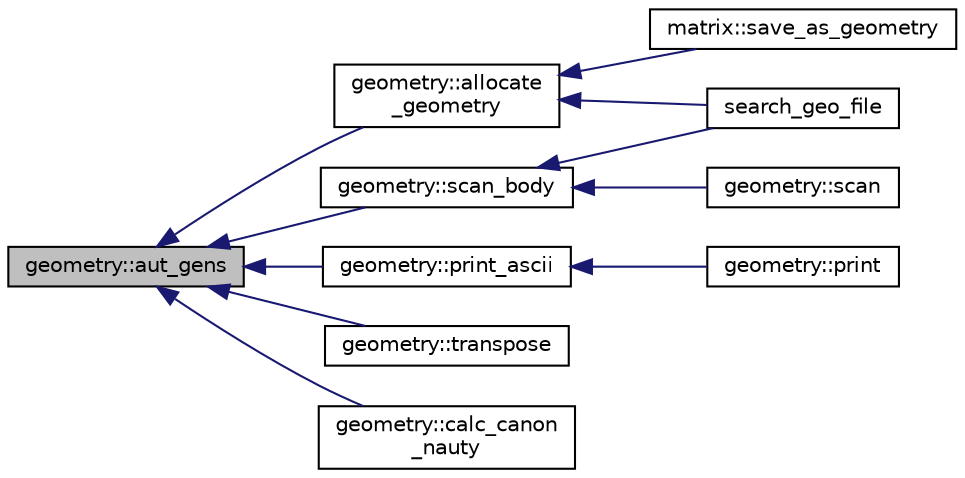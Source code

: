 digraph "geometry::aut_gens"
{
  edge [fontname="Helvetica",fontsize="10",labelfontname="Helvetica",labelfontsize="10"];
  node [fontname="Helvetica",fontsize="10",shape=record];
  rankdir="LR";
  Node179 [label="geometry::aut_gens",height=0.2,width=0.4,color="black", fillcolor="grey75", style="filled", fontcolor="black"];
  Node179 -> Node180 [dir="back",color="midnightblue",fontsize="10",style="solid",fontname="Helvetica"];
  Node180 [label="geometry::allocate\l_geometry",height=0.2,width=0.4,color="black", fillcolor="white", style="filled",URL="$da/d44/classgeometry.html#a243e84ff38207957ad5976020c19a033"];
  Node180 -> Node181 [dir="back",color="midnightblue",fontsize="10",style="solid",fontname="Helvetica"];
  Node181 [label="search_geo_file",height=0.2,width=0.4,color="black", fillcolor="white", style="filled",URL="$d6/d4a/geometry_8_c.html#a11af609febe3a9db20d8236af36928c5"];
  Node180 -> Node182 [dir="back",color="midnightblue",fontsize="10",style="solid",fontname="Helvetica"];
  Node182 [label="matrix::save_as_geometry",height=0.2,width=0.4,color="black", fillcolor="white", style="filled",URL="$d1/d8d/classmatrix.html#ae2ce1d7bc40998e94c67cc2336f47665"];
  Node179 -> Node183 [dir="back",color="midnightblue",fontsize="10",style="solid",fontname="Helvetica"];
  Node183 [label="geometry::print_ascii",height=0.2,width=0.4,color="black", fillcolor="white", style="filled",URL="$da/d44/classgeometry.html#a8f5356989decb76fddb4926714240c0d"];
  Node183 -> Node184 [dir="back",color="midnightblue",fontsize="10",style="solid",fontname="Helvetica"];
  Node184 [label="geometry::print",height=0.2,width=0.4,color="black", fillcolor="white", style="filled",URL="$da/d44/classgeometry.html#af92f963887d22dd3437f585df929208d"];
  Node179 -> Node185 [dir="back",color="midnightblue",fontsize="10",style="solid",fontname="Helvetica"];
  Node185 [label="geometry::scan_body",height=0.2,width=0.4,color="black", fillcolor="white", style="filled",URL="$da/d44/classgeometry.html#a71bc2e3a3f4ca02e8518ab5518a4e0df"];
  Node185 -> Node186 [dir="back",color="midnightblue",fontsize="10",style="solid",fontname="Helvetica"];
  Node186 [label="geometry::scan",height=0.2,width=0.4,color="black", fillcolor="white", style="filled",URL="$da/d44/classgeometry.html#ac6f757d1a8855800d3da3fa1e83e812d"];
  Node185 -> Node181 [dir="back",color="midnightblue",fontsize="10",style="solid",fontname="Helvetica"];
  Node179 -> Node187 [dir="back",color="midnightblue",fontsize="10",style="solid",fontname="Helvetica"];
  Node187 [label="geometry::transpose",height=0.2,width=0.4,color="black", fillcolor="white", style="filled",URL="$da/d44/classgeometry.html#ad7132289ee0bc683f8c00c6762bb5035"];
  Node179 -> Node188 [dir="back",color="midnightblue",fontsize="10",style="solid",fontname="Helvetica"];
  Node188 [label="geometry::calc_canon\l_nauty",height=0.2,width=0.4,color="black", fillcolor="white", style="filled",URL="$da/d44/classgeometry.html#ada4d0bca80d2ad69300625167320dc5d"];
}
